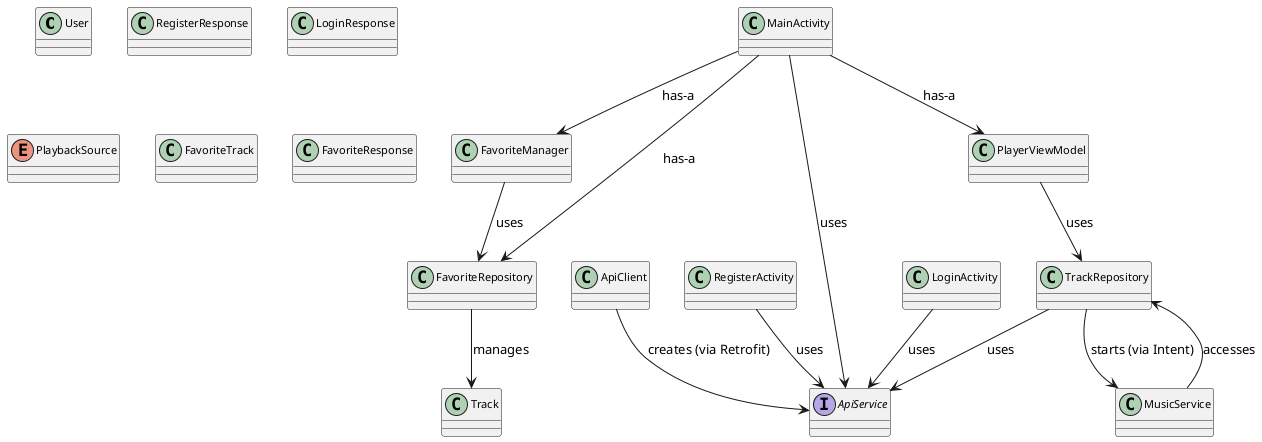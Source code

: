 @startuml

' -- Базовые настройки оформления (опционально)
skinparam classAttributeIconSize 0
skinparam classFontSize 12
skinparam classAttributeFontSize 11
skinparam classMethodFontSize 11

'===================== МОДЕЛИ И ОТВЕТЫ (DTO) =====================
class User
class RegisterResponse
class LoginResponse
class Track
enum PlaybackSource
class FavoriteTrack
class FavoriteResponse

'===================== СЕТЕВОЙ СЛОЙ =====================
interface ApiService
class ApiClient

'===================== REPOSITORIES =====================
class TrackRepository
class FavoriteRepository
class FavoriteManager

'===================== VIEWMODEL =====================
class PlayerViewModel

'===================== SERVICE =====================
class MusicService

'===================== ACTIVITY =====================
class RegisterActivity
class LoginActivity
class MainActivity

'===================== ОТНОШЕНИЯ =====================

' -- Использование в Activities
RegisterActivity --> ApiService : uses
LoginActivity --> ApiService : uses
MainActivity --> ApiService : uses

' -- ViewModel, репозитории
MainActivity --> PlayerViewModel : has-a
MainActivity --> FavoriteRepository : has-a
MainActivity --> FavoriteManager : has-a

' -- TrackRepository взаимодействует с ApiService и MusicService
PlayerViewModel --> TrackRepository : uses
TrackRepository --> ApiService : uses
TrackRepository --> MusicService : starts (via Intent)
MusicService --> TrackRepository : accesses

' -- Дополнительные связи
FavoriteRepository --> Track : manages
FavoriteManager --> FavoriteRepository : uses
ApiClient --> ApiService : creates (via Retrofit)

@enduml
